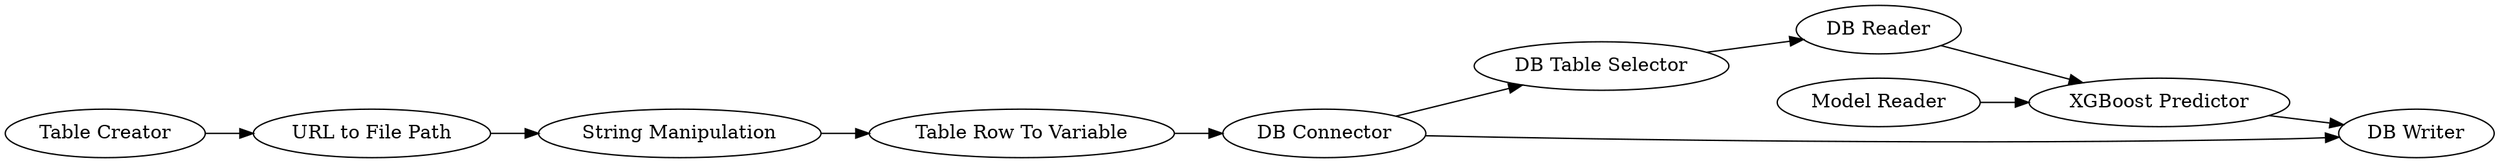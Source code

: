 digraph {
	6 -> 1000
	992 -> 994
	4 -> 1000
	6 -> 999
	2 -> 4
	991 -> 992
	999 -> 1001
	1001 -> 4
	994 -> 6
	993 -> 991
	999 [label="DB Table Selector"]
	1001 [label="DB Reader"]
	992 [label="String Manipulation"]
	4 [label="XGBoost Predictor"]
	994 [label="Table Row To Variable"]
	1000 [label="DB Writer"]
	6 [label="DB Connector"]
	991 [label="URL to File Path"]
	2 [label="Model Reader"]
	993 [label="Table Creator"]
	rankdir=LR
}
